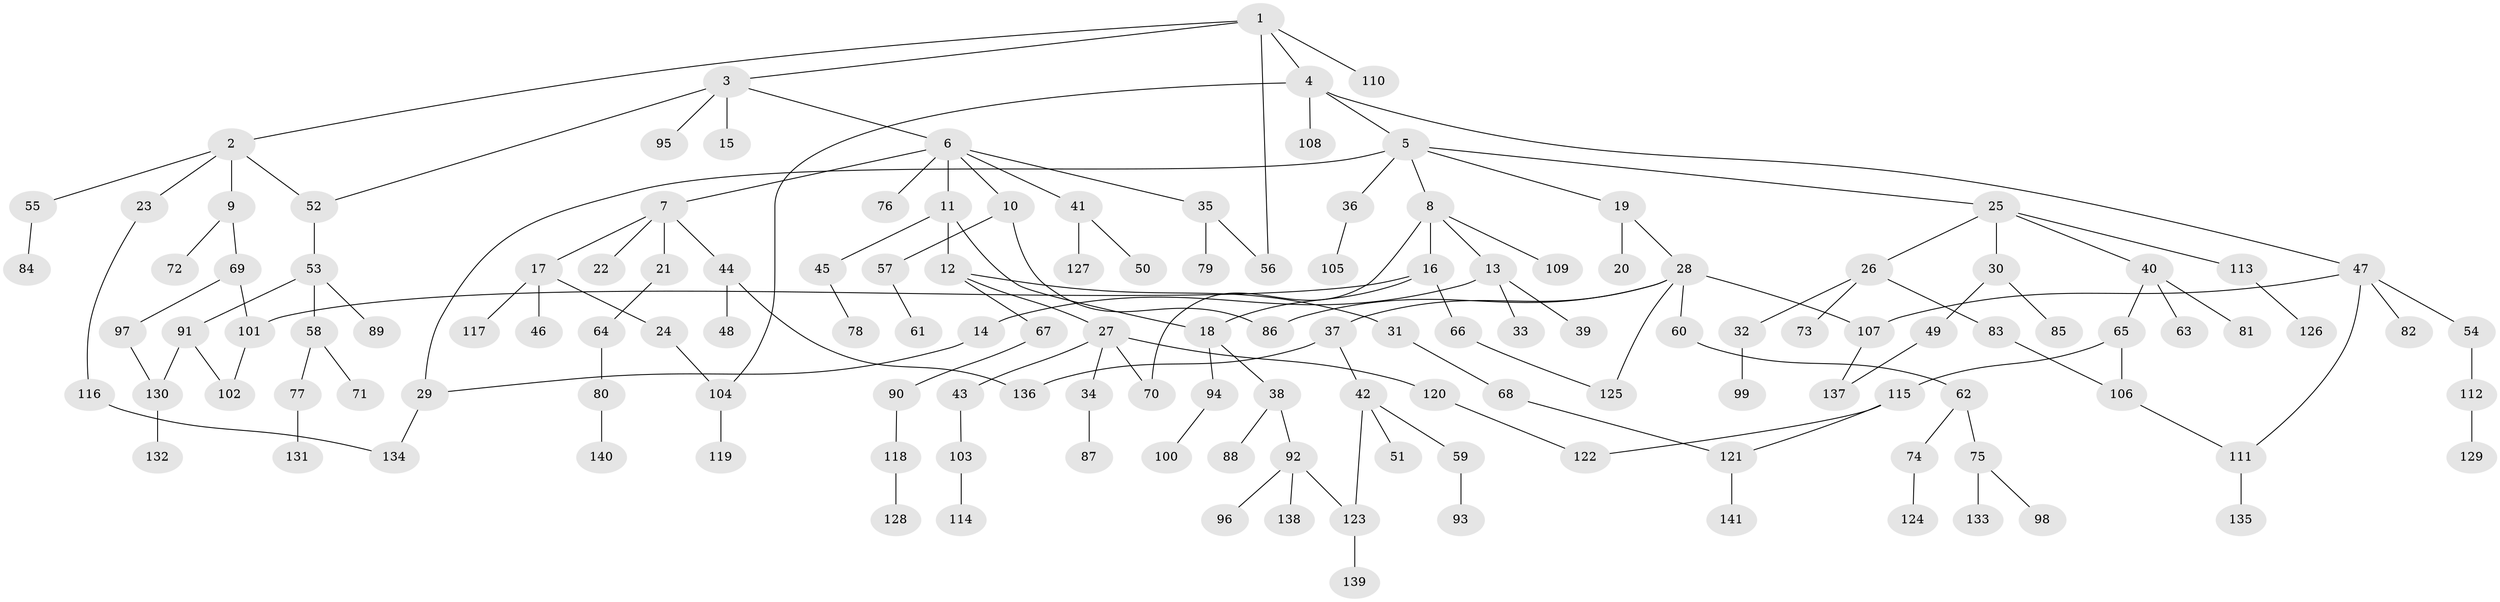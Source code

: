 // coarse degree distribution, {4: 0.09183673469387756, 6: 0.02040816326530612, 5: 0.08163265306122448, 9: 0.01020408163265306, 8: 0.01020408163265306, 3: 0.15306122448979592, 2: 0.22448979591836735, 1: 0.40816326530612246}
// Generated by graph-tools (version 1.1) at 2025/51/02/27/25 19:51:39]
// undirected, 141 vertices, 160 edges
graph export_dot {
graph [start="1"]
  node [color=gray90,style=filled];
  1;
  2;
  3;
  4;
  5;
  6;
  7;
  8;
  9;
  10;
  11;
  12;
  13;
  14;
  15;
  16;
  17;
  18;
  19;
  20;
  21;
  22;
  23;
  24;
  25;
  26;
  27;
  28;
  29;
  30;
  31;
  32;
  33;
  34;
  35;
  36;
  37;
  38;
  39;
  40;
  41;
  42;
  43;
  44;
  45;
  46;
  47;
  48;
  49;
  50;
  51;
  52;
  53;
  54;
  55;
  56;
  57;
  58;
  59;
  60;
  61;
  62;
  63;
  64;
  65;
  66;
  67;
  68;
  69;
  70;
  71;
  72;
  73;
  74;
  75;
  76;
  77;
  78;
  79;
  80;
  81;
  82;
  83;
  84;
  85;
  86;
  87;
  88;
  89;
  90;
  91;
  92;
  93;
  94;
  95;
  96;
  97;
  98;
  99;
  100;
  101;
  102;
  103;
  104;
  105;
  106;
  107;
  108;
  109;
  110;
  111;
  112;
  113;
  114;
  115;
  116;
  117;
  118;
  119;
  120;
  121;
  122;
  123;
  124;
  125;
  126;
  127;
  128;
  129;
  130;
  131;
  132;
  133;
  134;
  135;
  136;
  137;
  138;
  139;
  140;
  141;
  1 -- 2;
  1 -- 3;
  1 -- 4;
  1 -- 56;
  1 -- 110;
  2 -- 9;
  2 -- 23;
  2 -- 55;
  2 -- 52;
  3 -- 6;
  3 -- 15;
  3 -- 52;
  3 -- 95;
  4 -- 5;
  4 -- 47;
  4 -- 104;
  4 -- 108;
  5 -- 8;
  5 -- 19;
  5 -- 25;
  5 -- 36;
  5 -- 29;
  6 -- 7;
  6 -- 10;
  6 -- 11;
  6 -- 35;
  6 -- 41;
  6 -- 76;
  7 -- 17;
  7 -- 21;
  7 -- 22;
  7 -- 44;
  8 -- 13;
  8 -- 16;
  8 -- 70;
  8 -- 109;
  9 -- 69;
  9 -- 72;
  10 -- 57;
  10 -- 86;
  11 -- 12;
  11 -- 45;
  11 -- 18;
  12 -- 27;
  12 -- 31;
  12 -- 67;
  13 -- 14;
  13 -- 33;
  13 -- 39;
  14 -- 29;
  16 -- 18;
  16 -- 66;
  16 -- 101;
  17 -- 24;
  17 -- 46;
  17 -- 117;
  18 -- 38;
  18 -- 94;
  19 -- 20;
  19 -- 28;
  21 -- 64;
  23 -- 116;
  24 -- 104;
  25 -- 26;
  25 -- 30;
  25 -- 40;
  25 -- 113;
  26 -- 32;
  26 -- 73;
  26 -- 83;
  27 -- 34;
  27 -- 43;
  27 -- 120;
  27 -- 70;
  28 -- 37;
  28 -- 60;
  28 -- 86;
  28 -- 107;
  28 -- 125;
  29 -- 134;
  30 -- 49;
  30 -- 85;
  31 -- 68;
  32 -- 99;
  34 -- 87;
  35 -- 79;
  35 -- 56;
  36 -- 105;
  37 -- 42;
  37 -- 136;
  38 -- 88;
  38 -- 92;
  40 -- 63;
  40 -- 65;
  40 -- 81;
  41 -- 50;
  41 -- 127;
  42 -- 51;
  42 -- 59;
  42 -- 123;
  43 -- 103;
  44 -- 48;
  44 -- 136;
  45 -- 78;
  47 -- 54;
  47 -- 82;
  47 -- 107;
  47 -- 111;
  49 -- 137;
  52 -- 53;
  53 -- 58;
  53 -- 89;
  53 -- 91;
  54 -- 112;
  55 -- 84;
  57 -- 61;
  58 -- 71;
  58 -- 77;
  59 -- 93;
  60 -- 62;
  62 -- 74;
  62 -- 75;
  64 -- 80;
  65 -- 115;
  65 -- 106;
  66 -- 125;
  67 -- 90;
  68 -- 121;
  69 -- 97;
  69 -- 101;
  74 -- 124;
  75 -- 98;
  75 -- 133;
  77 -- 131;
  80 -- 140;
  83 -- 106;
  90 -- 118;
  91 -- 102;
  91 -- 130;
  92 -- 96;
  92 -- 138;
  92 -- 123;
  94 -- 100;
  97 -- 130;
  101 -- 102;
  103 -- 114;
  104 -- 119;
  106 -- 111;
  107 -- 137;
  111 -- 135;
  112 -- 129;
  113 -- 126;
  115 -- 121;
  115 -- 122;
  116 -- 134;
  118 -- 128;
  120 -- 122;
  121 -- 141;
  123 -- 139;
  130 -- 132;
}
